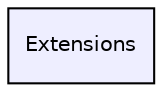 digraph "Extensions" {
  compound=true
  node [ fontsize="10", fontname="Helvetica"];
  edge [ labelfontsize="10", labelfontname="Helvetica"];
  dir_d7fae9a3fd56a9d342acf337a7814969 [shape=box, label="Extensions", style="filled", fillcolor="#eeeeff", pencolor="black", URL="dir_d7fae9a3fd56a9d342acf337a7814969.html"];
}
